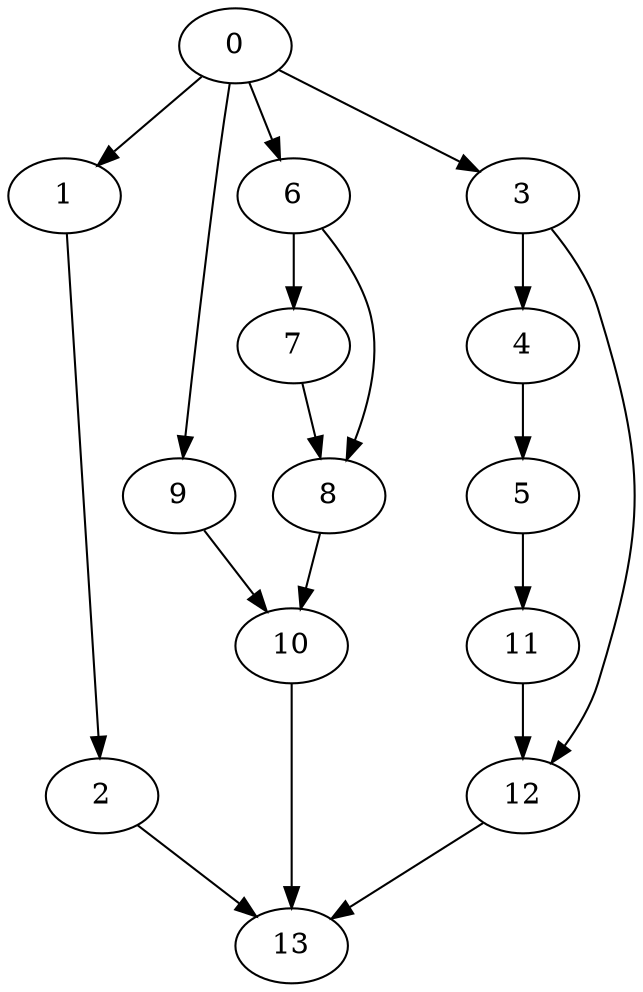 digraph small {
4 -> 5;
6 -> 7;
0 -> 1;
12 -> 13;
6 -> 8;
8 -> 10;
0 -> 3;
10 -> 13;
0 -> 6;
0 -> 9;
2 -> 13;
1 -> 2;
3 -> 4;
7 -> 8;
9 -> 10;
11 -> 12;
5 -> 11;
3 -> 12;
 }

